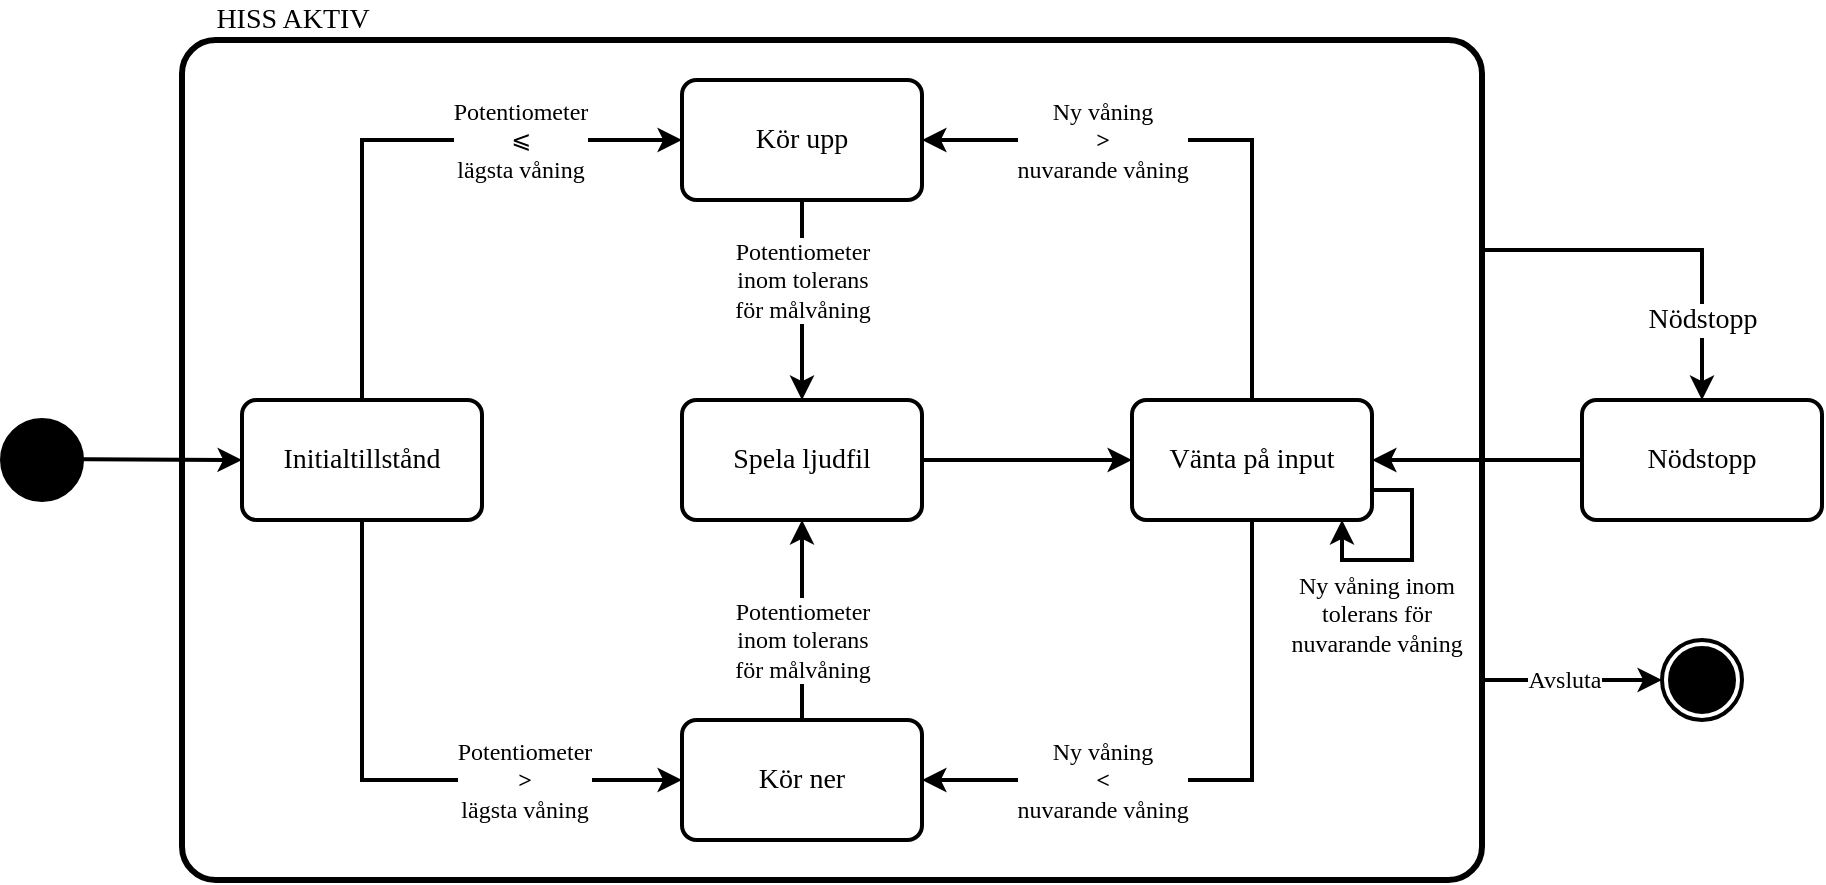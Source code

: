 <mxfile version="14.5.1" type="device"><diagram id="5kn2LAqtk2-XAxfUvmJ9" name="Page-1"><mxGraphModel dx="588" dy="348" grid="1" gridSize="10" guides="1" tooltips="1" connect="1" arrows="1" fold="1" page="1" pageScale="1" pageWidth="930" pageHeight="500" math="0" shadow="0"><root><mxCell id="0"/><mxCell id="1" parent="0"/><mxCell id="aqG7_DNKr1qFUIGS1q8o-3" value="" style="group" parent="1" vertex="1" connectable="0"><mxGeometry x="9" y="10" width="910" height="440" as="geometry"/></mxCell><mxCell id="HXl-ghBzJEJyIcijWA-z-33" value="" style="rounded=1;whiteSpace=wrap;html=1;labelBackgroundColor=#ffffff;strokeWidth=3;fontFamily=CMU Serif;fontSize=12;fillColor=none;arcSize=4;perimeterSpacing=0;" parent="aqG7_DNKr1qFUIGS1q8o-3" vertex="1"><mxGeometry x="90" y="20" width="650" height="420" as="geometry"/></mxCell><mxCell id="HXl-ghBzJEJyIcijWA-z-1" value="&lt;font style=&quot;font-size: 14px&quot;&gt;Initialtillstånd&lt;/font&gt;" style="rounded=1;whiteSpace=wrap;html=1;arcSize=12;strokeWidth=2;fontFamily=CMU Serif;" parent="aqG7_DNKr1qFUIGS1q8o-3" vertex="1"><mxGeometry x="120" y="200" width="120" height="60" as="geometry"/></mxCell><mxCell id="HXl-ghBzJEJyIcijWA-z-3" value="" style="ellipse;whiteSpace=wrap;html=1;aspect=fixed;strokeWidth=2;fillColor=#000000;" parent="aqG7_DNKr1qFUIGS1q8o-3" vertex="1"><mxGeometry y="210" width="40" height="40" as="geometry"/></mxCell><mxCell id="HXl-ghBzJEJyIcijWA-z-5" value="&lt;font style=&quot;font-size: 14px&quot;&gt;Kör upp&lt;/font&gt;" style="rounded=1;whiteSpace=wrap;html=1;arcSize=12;strokeWidth=2;fontFamily=CMU Serif;" parent="aqG7_DNKr1qFUIGS1q8o-3" vertex="1"><mxGeometry x="340" y="40" width="120" height="60" as="geometry"/></mxCell><mxCell id="HXl-ghBzJEJyIcijWA-z-12" style="edgeStyle=orthogonalEdgeStyle;rounded=0;orthogonalLoop=1;jettySize=auto;html=1;exitX=0.5;exitY=0;exitDx=0;exitDy=0;entryX=0;entryY=0.5;entryDx=0;entryDy=0;strokeWidth=2;" parent="aqG7_DNKr1qFUIGS1q8o-3" source="HXl-ghBzJEJyIcijWA-z-1" target="HXl-ghBzJEJyIcijWA-z-5" edge="1"><mxGeometry x="20" as="geometry"/></mxCell><mxCell id="HXl-ghBzJEJyIcijWA-z-14" value="Potentiometer&lt;br style=&quot;font-size: 12px&quot;&gt;⩽&lt;br style=&quot;font-size: 12px&quot;&gt;lägsta våning" style="edgeLabel;align=center;verticalAlign=middle;resizable=0;points=[];labelBackgroundColor=#ffffff;html=1;fontFamily=CMU Serif;fontSize=12;" parent="HXl-ghBzJEJyIcijWA-z-12" vertex="1" connectable="0"><mxGeometry x="0.262" relative="1" as="geometry"><mxPoint x="26" as="offset"/></mxGeometry></mxCell><mxCell id="HXl-ghBzJEJyIcijWA-z-6" value="&lt;font style=&quot;font-size: 14px&quot;&gt;Kör ner&lt;/font&gt;" style="rounded=1;whiteSpace=wrap;html=1;arcSize=12;strokeWidth=2;fontFamily=CMU Serif;" parent="aqG7_DNKr1qFUIGS1q8o-3" vertex="1"><mxGeometry x="340" y="360" width="120" height="60" as="geometry"/></mxCell><mxCell id="HXl-ghBzJEJyIcijWA-z-13" style="edgeStyle=orthogonalEdgeStyle;rounded=0;orthogonalLoop=1;jettySize=auto;html=1;exitX=0.5;exitY=1;exitDx=0;exitDy=0;entryX=0;entryY=0.5;entryDx=0;entryDy=0;strokeWidth=2;" parent="aqG7_DNKr1qFUIGS1q8o-3" source="HXl-ghBzJEJyIcijWA-z-1" target="HXl-ghBzJEJyIcijWA-z-6" edge="1"><mxGeometry x="20" as="geometry"/></mxCell><mxCell id="HXl-ghBzJEJyIcijWA-z-16" value="Potentiometer&lt;br style=&quot;font-size: 12px&quot;&gt;&lt;b&gt;&amp;gt;&lt;/b&gt;&lt;br style=&quot;font-size: 12px&quot;&gt;lägsta våning" style="edgeLabel;html=1;align=center;verticalAlign=middle;resizable=0;points=[];fontFamily=CMU Serif;fontSize=12;" parent="HXl-ghBzJEJyIcijWA-z-13" vertex="1" connectable="0"><mxGeometry x="0.369" y="3" relative="1" as="geometry"><mxPoint x="12" y="3" as="offset"/></mxGeometry></mxCell><mxCell id="HXl-ghBzJEJyIcijWA-z-17" value="&lt;font style=&quot;font-size: 14px&quot;&gt;Spela ljudfil&lt;/font&gt;" style="rounded=1;whiteSpace=wrap;html=1;arcSize=12;strokeWidth=2;fontFamily=CMU Serif;" parent="aqG7_DNKr1qFUIGS1q8o-3" vertex="1"><mxGeometry x="340" y="200" width="120" height="60" as="geometry"/></mxCell><mxCell id="HXl-ghBzJEJyIcijWA-z-18" style="edgeStyle=orthogonalEdgeStyle;rounded=0;orthogonalLoop=1;jettySize=auto;html=1;exitX=0.5;exitY=1;exitDx=0;exitDy=0;strokeWidth=2;fontFamily=CMU Serif;fontSize=12;" parent="aqG7_DNKr1qFUIGS1q8o-3" source="HXl-ghBzJEJyIcijWA-z-5" target="HXl-ghBzJEJyIcijWA-z-17" edge="1"><mxGeometry x="20" as="geometry"/></mxCell><mxCell id="HXl-ghBzJEJyIcijWA-z-20" value="Potentiometer&lt;br&gt;inom tolerans&lt;br&gt;för målvåning" style="edgeLabel;html=1;align=center;verticalAlign=middle;resizable=0;points=[];fontSize=12;fontFamily=CMU Serif;" parent="HXl-ghBzJEJyIcijWA-z-18" vertex="1" connectable="0"><mxGeometry x="-0.3" y="-5" relative="1" as="geometry"><mxPoint x="5" y="5" as="offset"/></mxGeometry></mxCell><mxCell id="HXl-ghBzJEJyIcijWA-z-19" style="edgeStyle=orthogonalEdgeStyle;rounded=0;orthogonalLoop=1;jettySize=auto;html=1;exitX=0.5;exitY=0;exitDx=0;exitDy=0;entryX=0.5;entryY=1;entryDx=0;entryDy=0;strokeWidth=2;fontFamily=CMU Serif;fontSize=12;" parent="aqG7_DNKr1qFUIGS1q8o-3" source="HXl-ghBzJEJyIcijWA-z-6" target="HXl-ghBzJEJyIcijWA-z-17" edge="1"><mxGeometry x="20" as="geometry"><Array as="points"><mxPoint x="400" y="300"/><mxPoint x="400" y="300"/></Array></mxGeometry></mxCell><mxCell id="HXl-ghBzJEJyIcijWA-z-21" value="&lt;span style=&quot;color: rgba(0 , 0 , 0 , 0) ; font-family: monospace ; font-size: 0px ; background-color: rgb(248 , 249 , 250)&quot;&gt;%3CmxGraphModel%3E%3Croot%3E%3CmxCell%20id%3D%220%22%2F%3E%3CmxCell%20id%3D%221%22%20parent%3D%220%22%2F%3E%3CmxCell%20id%3D%222%22%20value%3D%22Potentiometer%26lt%3Bbr%26gt%3Binom%20tolerans%26lt%3Bbr%26gt%3Bf%C3%B6r%20m%C3%A5lv%C3%A5ning%22%20style%3D%22edgeLabel%3Bhtml%3D1%3Balign%3Dcenter%3BverticalAlign%3Dmiddle%3Bresizable%3D0%3Bpoints%3D%5B%5D%3BfontSize%3D12%3BfontFamily%3DCMU%20Serif%3B%22%20vertex%3D%221%22%20connectable%3D%220%22%20parent%3D%221%22%3E%3CmxGeometry%20x%3D%22300%22%20y%3D%22250%22%20as%3D%22geometry%22%2F%3E%3C%2FmxCell%3E%3C%2Froot%3E%3C%2FmxGraphModel%3E&lt;/span&gt;&lt;span style=&quot;color: rgba(0 , 0 , 0 , 0) ; font-family: monospace ; font-size: 0px ; background-color: rgb(248 , 249 , 250)&quot;&gt;%3CmxGraphModel%3E%3Croot%3E%3CmxCell%20id%3D%220%22%2F%3E%3CmxCell%20id%3D%221%22%20parent%3D%220%22%2F%3E%3CmxCell%20id%3D%222%22%20value%3D%22Potentiometer%26lt%3Bbr%26gt%3Binom%20tolerans%26lt%3Bbr%26gt%3Bf%C3%B6r%20m%C3%A5lv%C3%A5ning%22%20style%3D%22edgeLabel%3Bhtml%3D1%3Balign%3Dcenter%3BverticalAlign%3Dmiddle%3Bresizable%3D0%3Bpoints%3D%5B%5D%3BfontSize%3D12%3BfontFamily%3DCMU%20Serif%3B%22%20vertex%3D%221%22%20connectable%3D%220%22%20parent%3D%221%22%3E%3CmxGeometry%20x%3D%22300%22%20y%3D%22250%22%20as%3D%22geometry%22%2F%3E%3C%2FmxCell%3E%3C%2Froot%3E%3C%2FmxGraphModel%3E&lt;/span&gt;" style="edgeLabel;html=1;align=center;verticalAlign=middle;resizable=0;points=[];fontSize=12;fontFamily=CMU Serif;" parent="HXl-ghBzJEJyIcijWA-z-19" vertex="1" connectable="0"><mxGeometry x="0.26" y="2" relative="1" as="geometry"><mxPoint as="offset"/></mxGeometry></mxCell><mxCell id="HXl-ghBzJEJyIcijWA-z-22" value="Potentiometer&lt;br&gt;inom tolerans&lt;br&gt;för målvåning" style="edgeLabel;html=1;align=center;verticalAlign=middle;resizable=0;points=[];fontSize=12;fontFamily=CMU Serif;" parent="HXl-ghBzJEJyIcijWA-z-19" vertex="1" connectable="0"><mxGeometry x="0.28" y="3" relative="1" as="geometry"><mxPoint x="3" y="24.17" as="offset"/></mxGeometry></mxCell><mxCell id="HXl-ghBzJEJyIcijWA-z-25" style="edgeStyle=orthogonalEdgeStyle;rounded=0;orthogonalLoop=1;jettySize=auto;html=1;exitX=0.5;exitY=0;exitDx=0;exitDy=0;entryX=1;entryY=0.5;entryDx=0;entryDy=0;strokeWidth=2;fontFamily=CMU Serif;fontSize=12;" parent="aqG7_DNKr1qFUIGS1q8o-3" source="HXl-ghBzJEJyIcijWA-z-23" target="HXl-ghBzJEJyIcijWA-z-5" edge="1"><mxGeometry x="20" as="geometry"><mxPoint x="495" y="70" as="targetPoint"/></mxGeometry></mxCell><mxCell id="HXl-ghBzJEJyIcijWA-z-27" value="&lt;span style=&quot;color: rgba(0 , 0 , 0 , 0) ; font-family: monospace ; font-size: 0px ; background-color: rgb(248 , 249 , 250)&quot;&gt;%3CmxGraphModel%3E%3Croot%3E%3CmxCell%20id%3D%220%22%2F%3E%3CmxCell%20id%3D%221%22%20parent%3D%220%22%2F%3E%3CmxCell%20id%3D%222%22%20value%3D%22%26lt%3Bfont%20style%3D%26quot%3Bfont-size%3A%2014px%26quot%3B%26gt%3BSpela%20ljudfil%26lt%3B%2Ffont%26gt%3B%22%20style%3D%22rounded%3D1%3BwhiteSpace%3Dwrap%3Bhtml%3D1%3BarcSize%3D12%3BstrokeWidth%3D2%3BfontFamily%3DCMU%20Serif%3B%22%20vertex%3D%221%22%20parent%3D%221%22%3E%3CmxGeometry%20x%3D%22240%22%20y%3D%22300%22%20width%3D%22120%22%20height%3D%2260%22%20as%3D%22geometry%22%2F%3E%3C%2FmxCell%3E%3C%2Froot%3E%3C%2FmxGraphModel%3ENy&lt;/span&gt;" style="edgeLabel;html=1;align=center;verticalAlign=middle;resizable=0;points=[];fontSize=12;fontFamily=CMU Serif;" parent="HXl-ghBzJEJyIcijWA-z-25" vertex="1" connectable="0"><mxGeometry x="-0.346" y="-2" relative="1" as="geometry"><mxPoint as="offset"/></mxGeometry></mxCell><mxCell id="HXl-ghBzJEJyIcijWA-z-28" value="Ny våning&lt;br&gt;&lt;b&gt;&amp;gt;&lt;/b&gt;&lt;br&gt;nuvarande våning" style="edgeLabel;html=1;align=center;verticalAlign=middle;resizable=0;points=[];fontSize=12;fontFamily=CMU Serif;" parent="HXl-ghBzJEJyIcijWA-z-25" vertex="1" connectable="0"><mxGeometry x="-0.369" y="3" relative="1" as="geometry"><mxPoint x="-72" y="-37" as="offset"/></mxGeometry></mxCell><mxCell id="HXl-ghBzJEJyIcijWA-z-26" style="edgeStyle=orthogonalEdgeStyle;rounded=0;orthogonalLoop=1;jettySize=auto;html=1;exitX=0.5;exitY=1;exitDx=0;exitDy=0;entryX=1;entryY=0.5;entryDx=0;entryDy=0;strokeWidth=2;fontFamily=CMU Serif;fontSize=12;" parent="aqG7_DNKr1qFUIGS1q8o-3" source="HXl-ghBzJEJyIcijWA-z-23" target="HXl-ghBzJEJyIcijWA-z-6" edge="1"><mxGeometry x="20" as="geometry"><mxPoint x="495" y="390" as="targetPoint"/></mxGeometry></mxCell><mxCell id="HXl-ghBzJEJyIcijWA-z-29" value="Ny våning&lt;br&gt;&lt;b&gt;&amp;lt;&lt;/b&gt;&lt;br&gt;nuvarande våning" style="edgeLabel;align=center;verticalAlign=middle;resizable=0;points=[];fontSize=12;fontFamily=CMU Serif;html=1;" parent="HXl-ghBzJEJyIcijWA-z-26" vertex="1" connectable="0"><mxGeometry x="-0.623" y="3" relative="1" as="geometry"><mxPoint x="-78" y="74" as="offset"/></mxGeometry></mxCell><mxCell id="HXl-ghBzJEJyIcijWA-z-23" value="&lt;font style=&quot;font-size: 14px&quot;&gt;Vänta på input&lt;/font&gt;" style="rounded=1;whiteSpace=wrap;html=1;arcSize=12;strokeWidth=2;fontFamily=CMU Serif;" parent="aqG7_DNKr1qFUIGS1q8o-3" vertex="1"><mxGeometry x="565" y="200" width="120" height="60" as="geometry"/></mxCell><mxCell id="HXl-ghBzJEJyIcijWA-z-24" style="edgeStyle=orthogonalEdgeStyle;rounded=0;orthogonalLoop=1;jettySize=auto;html=1;exitX=1;exitY=0.5;exitDx=0;exitDy=0;entryX=0;entryY=0.5;entryDx=0;entryDy=0;strokeWidth=2;fontFamily=CMU Serif;fontSize=12;" parent="aqG7_DNKr1qFUIGS1q8o-3" source="HXl-ghBzJEJyIcijWA-z-17" target="HXl-ghBzJEJyIcijWA-z-23" edge="1"><mxGeometry x="20" as="geometry"><mxPoint x="495" y="230" as="sourcePoint"/></mxGeometry></mxCell><mxCell id="HXl-ghBzJEJyIcijWA-z-31" style="edgeStyle=orthogonalEdgeStyle;rounded=0;orthogonalLoop=1;jettySize=auto;html=1;exitX=1;exitY=0.75;exitDx=0;exitDy=0;strokeWidth=2;fontFamily=CMU Serif;fontSize=12;" parent="aqG7_DNKr1qFUIGS1q8o-3" source="HXl-ghBzJEJyIcijWA-z-23" edge="1"><mxGeometry x="20" as="geometry"><mxPoint x="670" y="260" as="targetPoint"/><Array as="points"><mxPoint x="705" y="245"/><mxPoint x="705" y="280"/><mxPoint x="670" y="280"/><mxPoint x="670" y="260"/></Array></mxGeometry></mxCell><mxCell id="HXl-ghBzJEJyIcijWA-z-32" value="Ny våning inom&lt;br&gt;tolerans för&lt;br&gt;nuvarande våning" style="edgeLabel;html=1;align=center;verticalAlign=middle;resizable=0;points=[];fontSize=12;fontFamily=CMU Serif;" parent="HXl-ghBzJEJyIcijWA-z-31" vertex="1" connectable="0"><mxGeometry x="-0.248" relative="1" as="geometry"><mxPoint x="-18" y="40.67" as="offset"/></mxGeometry></mxCell><mxCell id="HXl-ghBzJEJyIcijWA-z-36" value="&lt;span style=&quot;font-size: 14px&quot;&gt;HISS AKTIV&lt;/span&gt;" style="text;html=1;align=center;verticalAlign=middle;resizable=0;points=[];autosize=1;fontSize=14;fontFamily=CMU Serif;fontStyle=0" parent="aqG7_DNKr1qFUIGS1q8o-3" vertex="1"><mxGeometry x="95" width="100" height="20" as="geometry"/></mxCell><mxCell id="HXl-ghBzJEJyIcijWA-z-39" style="edgeStyle=orthogonalEdgeStyle;rounded=0;orthogonalLoop=1;jettySize=auto;html=1;exitX=0;exitY=0.5;exitDx=0;exitDy=0;strokeWidth=2;fontFamily=CMU Serif;fontSize=14;" parent="aqG7_DNKr1qFUIGS1q8o-3" source="HXl-ghBzJEJyIcijWA-z-37" target="HXl-ghBzJEJyIcijWA-z-23" edge="1"><mxGeometry x="20" as="geometry"/></mxCell><mxCell id="HXl-ghBzJEJyIcijWA-z-37" value="&lt;font style=&quot;font-size: 14px&quot;&gt;Nödstopp&lt;/font&gt;" style="rounded=1;whiteSpace=wrap;html=1;arcSize=12;strokeWidth=2;fontFamily=CMU Serif;" parent="aqG7_DNKr1qFUIGS1q8o-3" vertex="1"><mxGeometry x="790" y="200" width="120" height="60" as="geometry"/></mxCell><mxCell id="HXl-ghBzJEJyIcijWA-z-38" style="edgeStyle=orthogonalEdgeStyle;rounded=0;orthogonalLoop=1;jettySize=auto;html=1;exitX=1;exitY=0.25;exitDx=0;exitDy=0;entryX=0.5;entryY=0;entryDx=0;entryDy=0;strokeWidth=2;fontFamily=CMU Serif;fontSize=14;" parent="aqG7_DNKr1qFUIGS1q8o-3" source="HXl-ghBzJEJyIcijWA-z-33" target="HXl-ghBzJEJyIcijWA-z-37" edge="1"><mxGeometry x="20" as="geometry"><Array as="points"><mxPoint x="850" y="125"/></Array></mxGeometry></mxCell><mxCell id="HXl-ghBzJEJyIcijWA-z-40" value="Nödstopp" style="edgeLabel;html=1;align=center;verticalAlign=middle;resizable=0;points=[];fontSize=14;fontFamily=CMU Serif;" parent="HXl-ghBzJEJyIcijWA-z-38" vertex="1" connectable="0"><mxGeometry x="0.094" y="1" relative="1" as="geometry"><mxPoint x="9.0" y="36" as="offset"/></mxGeometry></mxCell><mxCell id="HXl-ghBzJEJyIcijWA-z-45" value="" style="ellipse;html=1;shape=endState;fillColor=#000000;labelBackgroundColor=#ffffff;fontFamily=CMU Serif;fontSize=14;strokeWidth=2;perimeterSpacing=0;margin=4;portConstraintRotation=0;allowArrows=1;snapToPoint=0;backgroundOutline=0;movableLabel=1;" parent="aqG7_DNKr1qFUIGS1q8o-3" vertex="1"><mxGeometry x="830" y="320" width="40" height="40" as="geometry"/></mxCell><mxCell id="HXl-ghBzJEJyIcijWA-z-47" style="edgeStyle=orthogonalEdgeStyle;rounded=0;orthogonalLoop=1;jettySize=auto;html=1;exitX=1;exitY=0.762;exitDx=0;exitDy=0;entryX=0;entryY=0.5;entryDx=0;entryDy=0;strokeWidth=2;fontFamily=CMU Serif;fontSize=14;exitPerimeter=0;" parent="aqG7_DNKr1qFUIGS1q8o-3" source="HXl-ghBzJEJyIcijWA-z-33" target="HXl-ghBzJEJyIcijWA-z-45" edge="1"><mxGeometry x="20" as="geometry"/></mxCell><mxCell id="ocaPVAR8oxDXZlyb-QK7-1" value="Avsluta" style="edgeLabel;html=1;align=center;verticalAlign=middle;resizable=0;points=[];fontFamily=CMU Serif;fontSize=12;" vertex="1" connectable="0" parent="HXl-ghBzJEJyIcijWA-z-47"><mxGeometry relative="1" as="geometry"><mxPoint x="-4" y="-0.02" as="offset"/></mxGeometry></mxCell><mxCell id="aqG7_DNKr1qFUIGS1q8o-1" style="edgeStyle=orthogonalEdgeStyle;rounded=0;orthogonalLoop=1;jettySize=auto;html=1;exitX=1;exitY=0.762;exitDx=0;exitDy=0;entryX=0;entryY=0.5;entryDx=0;entryDy=0;strokeWidth=2;fontFamily=CMU Serif;fontSize=14;exitPerimeter=0;" parent="aqG7_DNKr1qFUIGS1q8o-3" target="HXl-ghBzJEJyIcijWA-z-1" edge="1"><mxGeometry x="-700" y="-110.59" as="geometry"><mxPoint x="20.0" y="229.45" as="sourcePoint"/><mxPoint x="110.0" y="229.41" as="targetPoint"/></mxGeometry></mxCell></root></mxGraphModel></diagram></mxfile>